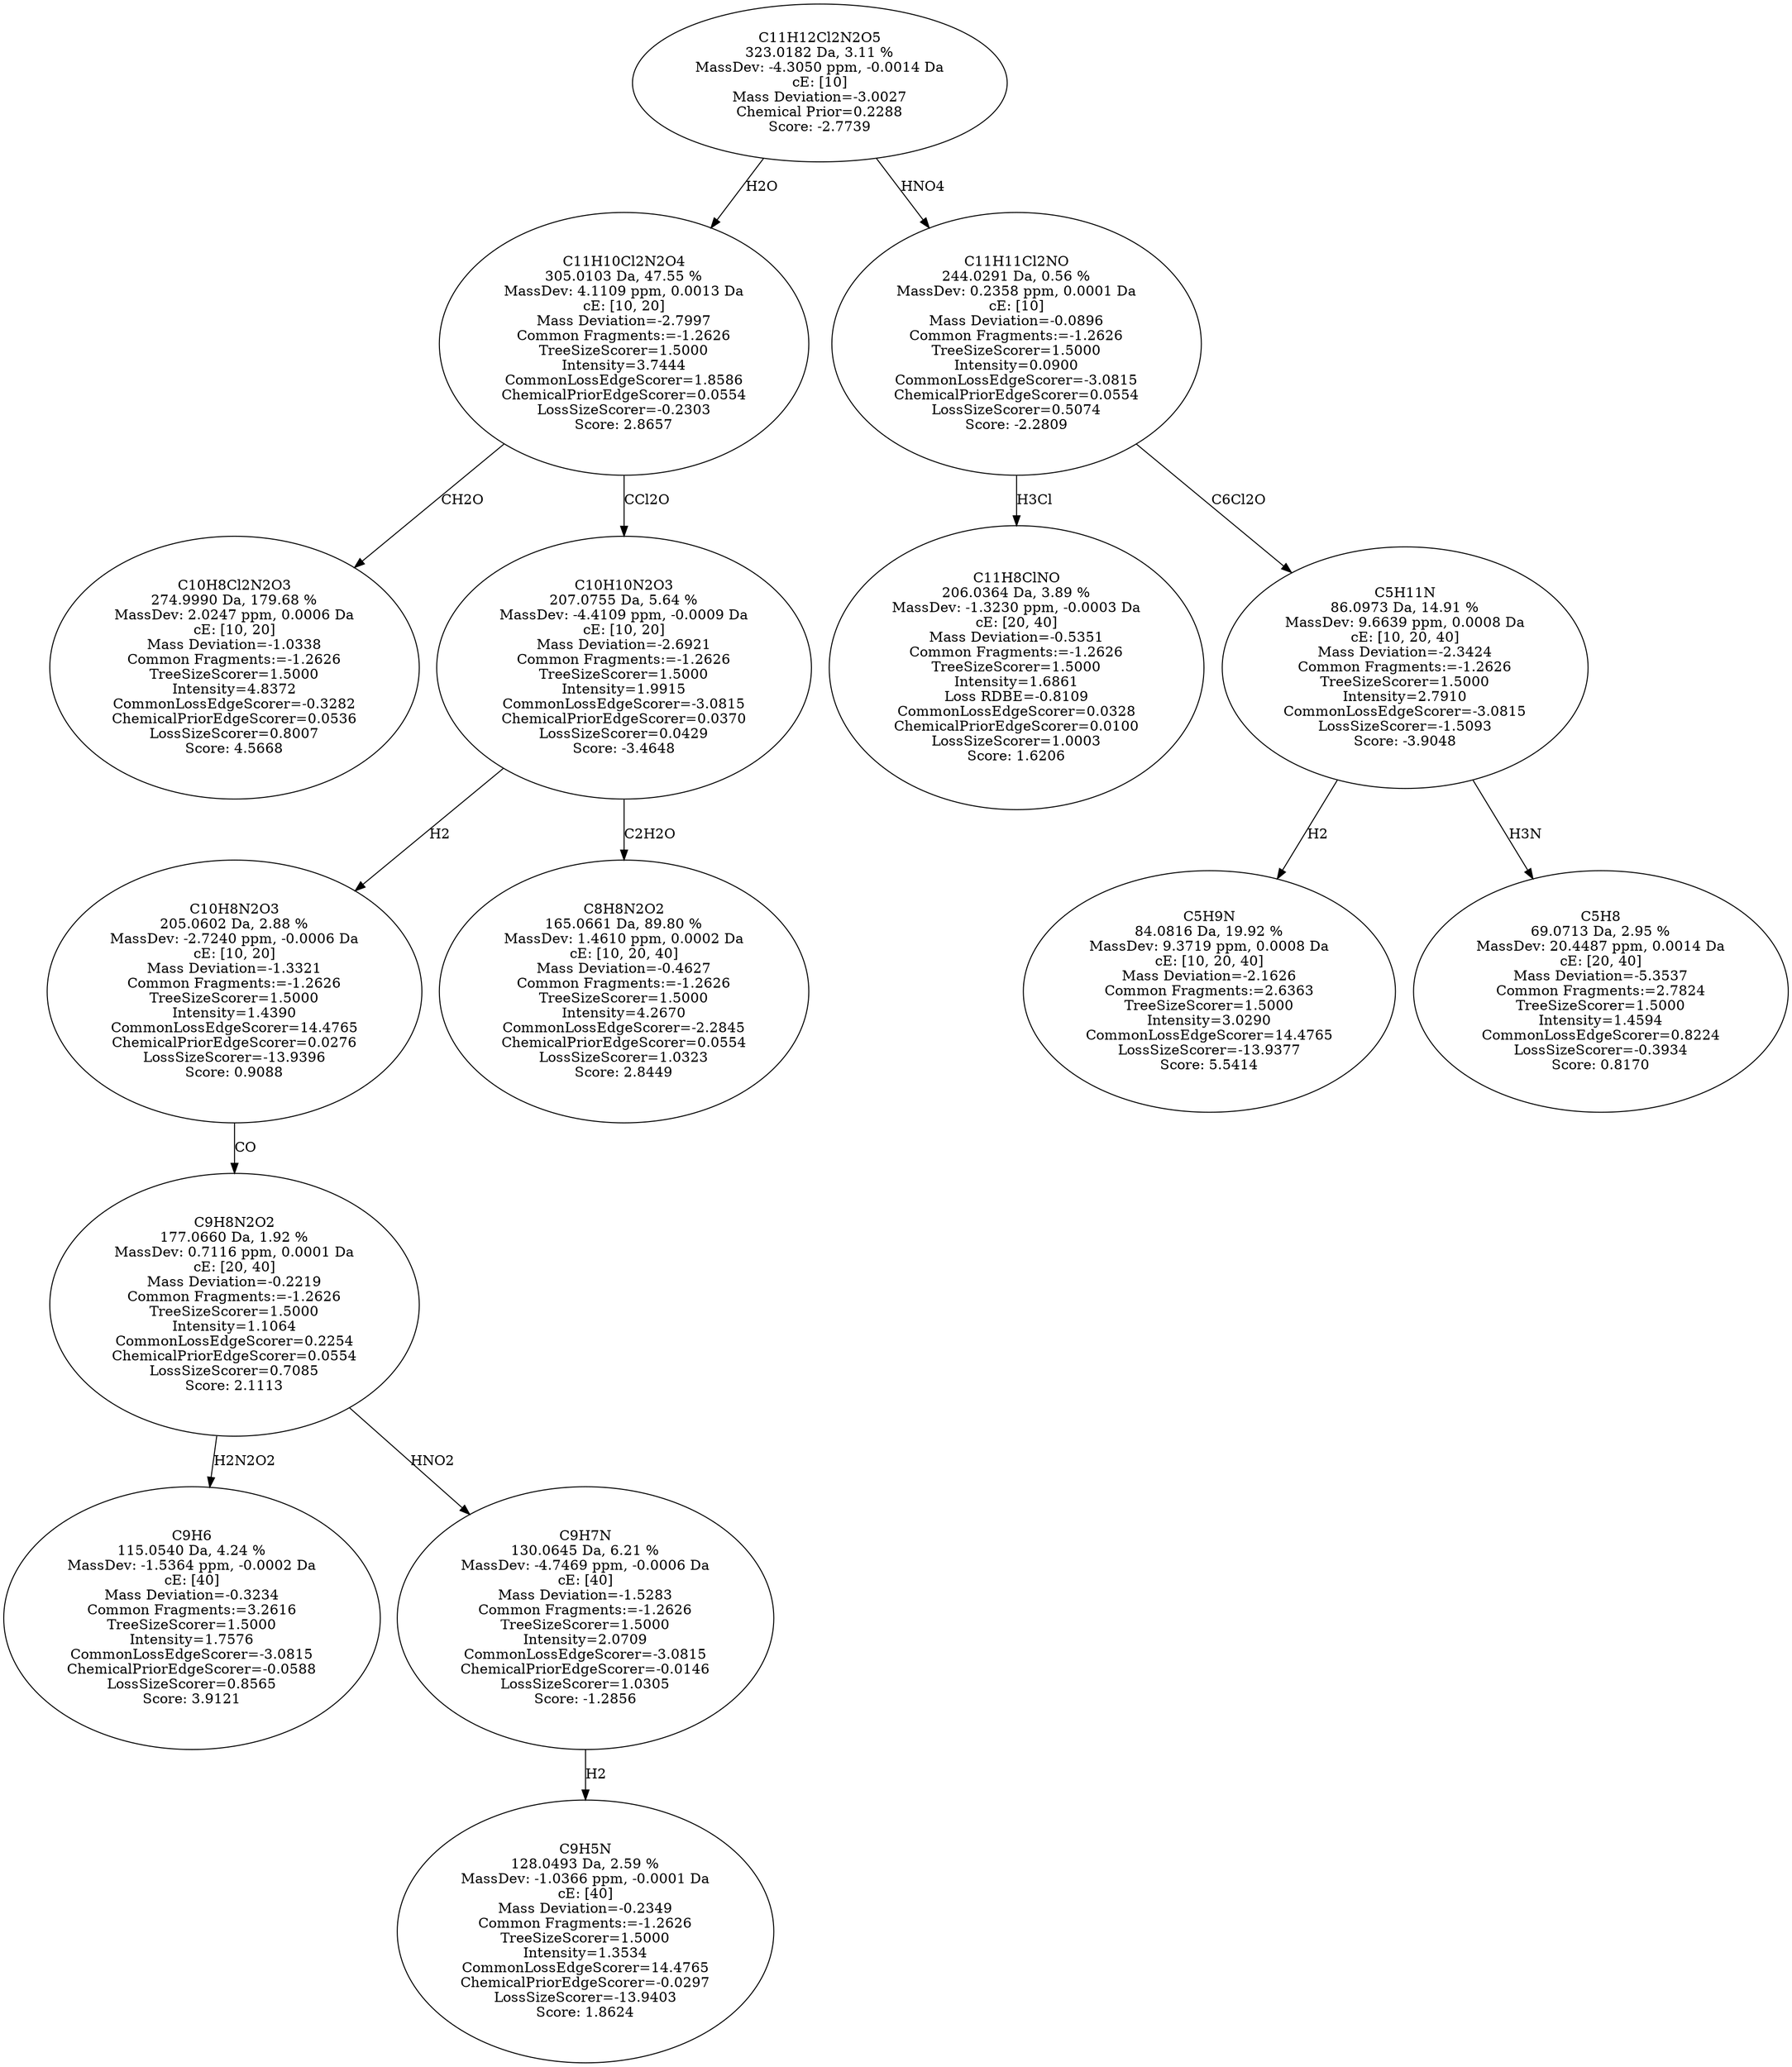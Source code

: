 strict digraph {
v1 [label="C10H8Cl2N2O3\n274.9990 Da, 179.68 %\nMassDev: 2.0247 ppm, 0.0006 Da\ncE: [10, 20]\nMass Deviation=-1.0338\nCommon Fragments:=-1.2626\nTreeSizeScorer=1.5000\nIntensity=4.8372\nCommonLossEdgeScorer=-0.3282\nChemicalPriorEdgeScorer=0.0536\nLossSizeScorer=0.8007\nScore: 4.5668"];
v2 [label="C9H6\n115.0540 Da, 4.24 %\nMassDev: -1.5364 ppm, -0.0002 Da\ncE: [40]\nMass Deviation=-0.3234\nCommon Fragments:=3.2616\nTreeSizeScorer=1.5000\nIntensity=1.7576\nCommonLossEdgeScorer=-3.0815\nChemicalPriorEdgeScorer=-0.0588\nLossSizeScorer=0.8565\nScore: 3.9121"];
v3 [label="C9H5N\n128.0493 Da, 2.59 %\nMassDev: -1.0366 ppm, -0.0001 Da\ncE: [40]\nMass Deviation=-0.2349\nCommon Fragments:=-1.2626\nTreeSizeScorer=1.5000\nIntensity=1.3534\nCommonLossEdgeScorer=14.4765\nChemicalPriorEdgeScorer=-0.0297\nLossSizeScorer=-13.9403\nScore: 1.8624"];
v4 [label="C9H7N\n130.0645 Da, 6.21 %\nMassDev: -4.7469 ppm, -0.0006 Da\ncE: [40]\nMass Deviation=-1.5283\nCommon Fragments:=-1.2626\nTreeSizeScorer=1.5000\nIntensity=2.0709\nCommonLossEdgeScorer=-3.0815\nChemicalPriorEdgeScorer=-0.0146\nLossSizeScorer=1.0305\nScore: -1.2856"];
v5 [label="C9H8N2O2\n177.0660 Da, 1.92 %\nMassDev: 0.7116 ppm, 0.0001 Da\ncE: [20, 40]\nMass Deviation=-0.2219\nCommon Fragments:=-1.2626\nTreeSizeScorer=1.5000\nIntensity=1.1064\nCommonLossEdgeScorer=0.2254\nChemicalPriorEdgeScorer=0.0554\nLossSizeScorer=0.7085\nScore: 2.1113"];
v6 [label="C10H8N2O3\n205.0602 Da, 2.88 %\nMassDev: -2.7240 ppm, -0.0006 Da\ncE: [10, 20]\nMass Deviation=-1.3321\nCommon Fragments:=-1.2626\nTreeSizeScorer=1.5000\nIntensity=1.4390\nCommonLossEdgeScorer=14.4765\nChemicalPriorEdgeScorer=0.0276\nLossSizeScorer=-13.9396\nScore: 0.9088"];
v7 [label="C8H8N2O2\n165.0661 Da, 89.80 %\nMassDev: 1.4610 ppm, 0.0002 Da\ncE: [10, 20, 40]\nMass Deviation=-0.4627\nCommon Fragments:=-1.2626\nTreeSizeScorer=1.5000\nIntensity=4.2670\nCommonLossEdgeScorer=-2.2845\nChemicalPriorEdgeScorer=0.0554\nLossSizeScorer=1.0323\nScore: 2.8449"];
v8 [label="C10H10N2O3\n207.0755 Da, 5.64 %\nMassDev: -4.4109 ppm, -0.0009 Da\ncE: [10, 20]\nMass Deviation=-2.6921\nCommon Fragments:=-1.2626\nTreeSizeScorer=1.5000\nIntensity=1.9915\nCommonLossEdgeScorer=-3.0815\nChemicalPriorEdgeScorer=0.0370\nLossSizeScorer=0.0429\nScore: -3.4648"];
v9 [label="C11H10Cl2N2O4\n305.0103 Da, 47.55 %\nMassDev: 4.1109 ppm, 0.0013 Da\ncE: [10, 20]\nMass Deviation=-2.7997\nCommon Fragments:=-1.2626\nTreeSizeScorer=1.5000\nIntensity=3.7444\nCommonLossEdgeScorer=1.8586\nChemicalPriorEdgeScorer=0.0554\nLossSizeScorer=-0.2303\nScore: 2.8657"];
v10 [label="C11H8ClNO\n206.0364 Da, 3.89 %\nMassDev: -1.3230 ppm, -0.0003 Da\ncE: [20, 40]\nMass Deviation=-0.5351\nCommon Fragments:=-1.2626\nTreeSizeScorer=1.5000\nIntensity=1.6861\nLoss RDBE=-0.8109\nCommonLossEdgeScorer=0.0328\nChemicalPriorEdgeScorer=0.0100\nLossSizeScorer=1.0003\nScore: 1.6206"];
v11 [label="C5H9N\n84.0816 Da, 19.92 %\nMassDev: 9.3719 ppm, 0.0008 Da\ncE: [10, 20, 40]\nMass Deviation=-2.1626\nCommon Fragments:=2.6363\nTreeSizeScorer=1.5000\nIntensity=3.0290\nCommonLossEdgeScorer=14.4765\nLossSizeScorer=-13.9377\nScore: 5.5414"];
v12 [label="C5H8\n69.0713 Da, 2.95 %\nMassDev: 20.4487 ppm, 0.0014 Da\ncE: [20, 40]\nMass Deviation=-5.3537\nCommon Fragments:=2.7824\nTreeSizeScorer=1.5000\nIntensity=1.4594\nCommonLossEdgeScorer=0.8224\nLossSizeScorer=-0.3934\nScore: 0.8170"];
v13 [label="C5H11N\n86.0973 Da, 14.91 %\nMassDev: 9.6639 ppm, 0.0008 Da\ncE: [10, 20, 40]\nMass Deviation=-2.3424\nCommon Fragments:=-1.2626\nTreeSizeScorer=1.5000\nIntensity=2.7910\nCommonLossEdgeScorer=-3.0815\nLossSizeScorer=-1.5093\nScore: -3.9048"];
v14 [label="C11H11Cl2NO\n244.0291 Da, 0.56 %\nMassDev: 0.2358 ppm, 0.0001 Da\ncE: [10]\nMass Deviation=-0.0896\nCommon Fragments:=-1.2626\nTreeSizeScorer=1.5000\nIntensity=0.0900\nCommonLossEdgeScorer=-3.0815\nChemicalPriorEdgeScorer=0.0554\nLossSizeScorer=0.5074\nScore: -2.2809"];
v15 [label="C11H12Cl2N2O5\n323.0182 Da, 3.11 %\nMassDev: -4.3050 ppm, -0.0014 Da\ncE: [10]\nMass Deviation=-3.0027\nChemical Prior=0.2288\nScore: -2.7739"];
v9 -> v1 [label="CH2O"];
v5 -> v2 [label="H2N2O2"];
v4 -> v3 [label="H2"];
v5 -> v4 [label="HNO2"];
v6 -> v5 [label="CO"];
v8 -> v6 [label="H2"];
v8 -> v7 [label="C2H2O"];
v9 -> v8 [label="CCl2O"];
v15 -> v9 [label="H2O"];
v14 -> v10 [label="H3Cl"];
v13 -> v11 [label="H2"];
v13 -> v12 [label="H3N"];
v14 -> v13 [label="C6Cl2O"];
v15 -> v14 [label="HNO4"];
}